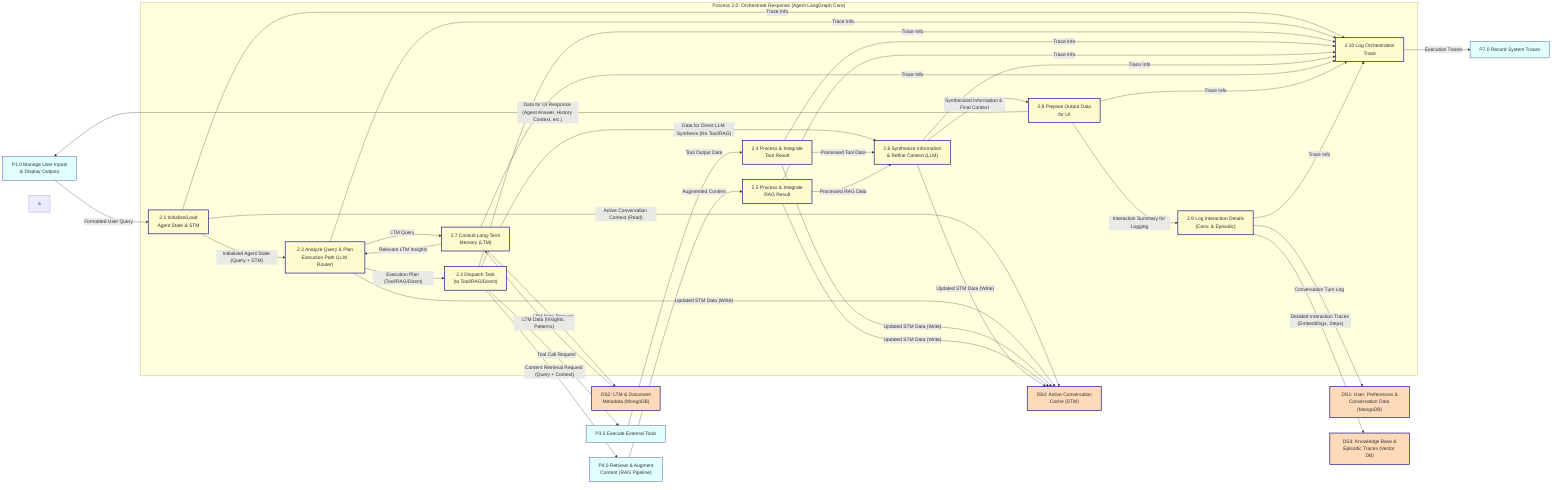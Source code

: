 %%{
  init: {
    'theme': 'base',
    'themeVariables': {
      'fontFamily': 'Comic Sans MS, cursive',
      'fontSize': '12px',
      'primaryColor': '#F0F8FF',       /* aliceblue - diagram background */
      'nodeBorder': '#000080',        /* navy - for entity/process/store borders */
      'lineColor': '#0000CD',         /* mediumblue - for data flows */
      'primaryTextColor': '#191970',  /* midnightblue - for text */
      'entityColor': '#E6E6FA',       /* lavender - for external entities */
      'processColor': '#FFFACD',      /* lemonchiffon - for processes */
      'dataStoreColor': '#FFDAB9',    /* peachpuff - for data stores */
      'externalProcessColor': '#E0FFFF', /* Light cyan for other Level 1 processes */
      'edgeLabelBackground':'#FFFFFF',/* white - for edge labels background */
      'clusterBkg': '#FAFAFA'
    },
    'flowchart': {
      'curve': 'basis'
    }
  }
}%%

graph LR
    classDef entity fill:#E6E6FA,stroke:#000080,stroke-width:2px,shape:rectangle;
    classDef process fill:#FFFACD,stroke:#000080,stroke-width:2px,shape:roundrect;
    classDef dataStore fill:#FFDAB9,stroke:#000080,stroke-width:2px,shape:cylinder;
    classDef externalProcess fill:#E0FFFF,stroke:#000080,stroke-width:1px,shape:roundrect;

    %% External Processes (Sources/Sinks for P2.0)
    P1_UI_Interaction["P1.0 Manage User Inputs<br/>& Display Outputs"]:::externalProcess;
    P3_Tool_Execution["P3.0 Execute External Tools"]:::externalProcess;
    P4_RAG_Processing["P4.0 Retrieve & Augment<br/>Content (RAG Pipeline)"]:::externalProcess;
    P7_Record_System_Traces["P7.0 Record System Traces"]:::externalProcess;

    %% Data Stores interacting with P2.0
    ActiveConvCache["DS4: Active Conversation<br/>Cache (STM)"]:::dataStore;
    Mongo_UserPrefsConv["DS1: User, Preferences &<br/>Conversation Data (MongoDB)"]:::dataStore;
    Mongo_LTM_Metadata["DS2: LTM & Document<br/>Metadata (MongoDB)"]:::dataStore;
    VectorDB_RAG_Episodic["DS3: Knowledge Base &<br/>Episodic Traces (Vector DB)"]:::dataStore;

    %% Sub-Processes within P2.0 Orchestrate Response
    subgraph P2_Process ["Process 2.0: Orchestrate Response (Agent LangGraph Core)"]
        direction TB
        P2_1_Initialize_State["2.1 Initialize/Load<br/>Agent State & STM"]:::process;
        P2_2_Analyze_Query_Plan["2.2 Analyze Query & Plan<br/>Execution Path (LLM Router)"]:::process;
        P2_3_Dispatch_Task["2.3 Dispatch Task<br/>(to Tool/RAG/Direct)"]:::process;
        P2_4_Process_Tool_Result["2.4 Process & Integrate<br/>Tool Result"]:::process;
        P2_5_Process_RAG_Result["2.5 Process & Integrate<br/>RAG Result"]:::process;
        P2_6_Synthesize_Information["2.6 Synthesize Information<br/>& Refine Context (LLM)"]:::process;
        P2_7_Consult_LTM["2.7 Consult Long-Term<br/>Memory (LTM)"]:::process;
        P2_8_Prepare_Output_Data["2.8 Prepare Output Data<br/>for UI"]:::process;
        P2_9_Log_Interaction_Details["2.9 Log Interaction Details<br/>(Conv. & Episodic)"]:::process;
        P2_10_Log_Orchestration_Trace["2.10 Log Orchestration<br/>Trace"]:::process;
    end

    %% Data Flows for P2.0

    %% Input from P1.0 and STM Loading
    P1_UI_Interaction -- "Formatted User Query" --> P2_1_Initialize_State;
    P2_1_Initialize_State -- "Active Conversation Context (Read)" --> ActiveConvCache;
    P2_1_Initialize_State -- "Initialized Agent State (Query + STM)" --> P2_2_Analyze_Query_Plan;
    
    %% Query Analysis, Planning, and LTM Consultation
    P2_2_Analyze_Query_Plan -- "LTM Query" --> P2_7_Consult_LTM;
    P2_7_Consult_LTM -- "LTM Data Request" --> Mongo_LTM_Metadata;
    Mongo_LTM_Metadata -- "LTM Data (Insights, Patterns)" --> P2_7_Consult_LTM;
    P2_7_Consult_LTM -- "Relevant LTM Insights" --> P2_2_Analyze_Query_Plan;
    P2_2_Analyze_Query_Plan -- "Execution Plan (Tool/RAG/Direct)" --> P2_3_Dispatch_Task;
    P2_2_Analyze_Query_Plan -- "Updated STM Data (Write)" --> ActiveConvCache;

    %% Task Dispatching
    P2_3_Dispatch_Task -- "Tool Call Request" --> P3_Tool_Execution;
    P3_Tool_Execution -- "Tool Output Data" --> P2_4_Process_Tool_Result;
    
    P2_3_Dispatch_Task -- "Content Retrieval Request (Query + Context)" --> P4_RAG_Processing;
    P4_RAG_Processing -- "Augmented Content" --> P2_5_Process_RAG_Result;

    P2_3_Dispatch_Task -- "Data for Direct LLM Synthesis (No Tool/RAG)" --> P2_6_Synthesize_Information;

    %% Processing Results
    P2_4_Process_Tool_Result -- "Processed Tool Data" --> P2_6_Synthesize_Information;
    P2_4_Process_Tool_Result -- "Updated STM Data (Write)" --> ActiveConvCache;

    P2_5_Process_RAG_Result -- "Processed RAG Data" --> P2_6_Synthesize_Information;
    P2_5_Process_RAG_Result -- "Updated STM Data (Write)" --> ActiveConvCache;

    %% Synthesizing Information and Preparing Output
    P2_6_Synthesize_Information -- "Synthesized Information & Final Context" --> P2_8_Prepare_Output_Data;
    P2_6_Synthesize_Information -- "Updated STM Data (Write)" --> ActiveConvCache;
    P2_8_Prepare_Output_Data -- "Data for UI Response (Agent Answer, History Context, etc.)" --> P1_UI_Interaction;

    %% Logging
    P2_8_Prepare_Output_Data -- "Interaction Summary for Logging" --> P2_9_Log_Interaction_Details;
    P2_9_Log_Interaction_Details -- "Conversation Turn Log" --> Mongo_UserPrefsConv;
    P2_9_Log_Interaction_Details -- "Detailed Interaction Traces (Embeddings, Steps)" --> VectorDB_RAG_Episodic;
    
    P2_1_Initialize_State -- "Trace Info" --> P2_10_Log_Orchestration_Trace;
    P2_2_Analyze_Query_Plan -- "Trace Info" --> P2_10_Log_Orchestration_Trace;
    P2_3_Dispatch_Task -- "Trace Info" --> P2_10_Log_Orchestration_Trace;
    P2_4_Process_Tool_Result -- "Trace Info" --> P2_10_Log_Orchestration_Trace;
    P2_5_Process_RAG_Result -- "Trace Info" --> P2_10_Log_Orchestration_Trace;
    P2_6_Synthesize_Information -- "Trace Info" --> P2_10_Log_Orchestration_Trace;
    P2_7_Consult_LTM -- "Trace Info" --> P2_10_Log_Orchestration_Trace;
    P2_8_Prepare_Output_Data -- "Trace Info" --> P2_10_Log_Orchestration_Trace;
    P2_9_Log_Interaction_Details -- "Trace Info" --> P2_10_Log_Orchestration_Trace;
    P2_10_Log_Orchestration_Trace -- "Execution Traces" --> P7_Record_System_Traces;

    linkStyle default interpolate basis; 

    %% title Level 2 DFD for P2.0: Orchestrate Response (Agent LangGraph Core)
a